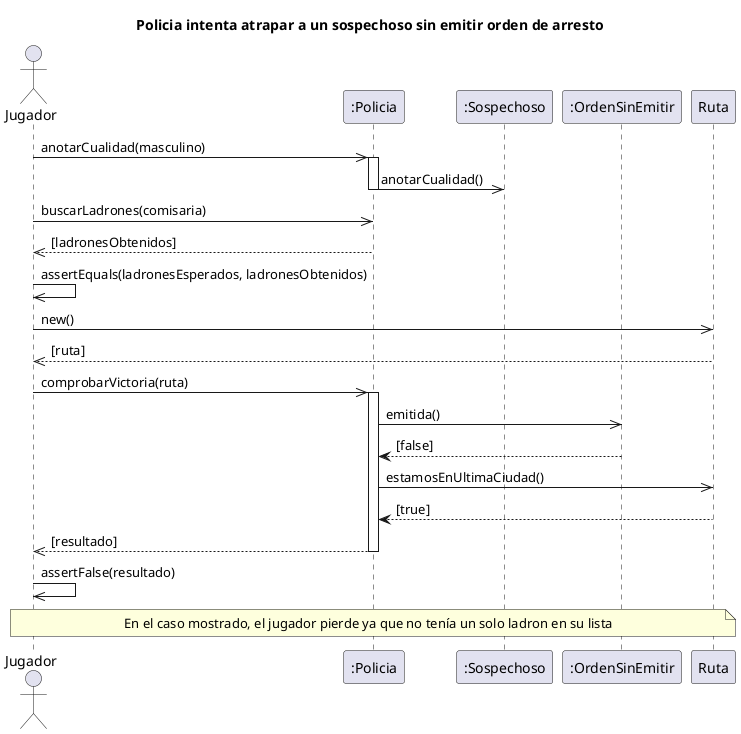 @startuml
title Policia intenta atrapar a un sospechoso sin emitir orden de arresto

actor "Jugador" as AlgoThief
participant ":Policia" as Policia
participant ":Sospechoso" as Sospechoso
participant ":OrdenSinEmitir" as Orden
AlgoThief ->> Policia : anotarCualidad(masculino)
activate Policia
    Policia ->> Sospechoso : anotarCualidad()
deactivate Policia
AlgoThief ->> Policia : buscarLadrones(comisaria)
return[ladronesObtenidos]
AlgoThief ->> AlgoThief : assertEquals(ladronesEsperados, ladronesObtenidos)

AlgoThief ->> Ruta : new()
return[ruta]
AlgoThief ->> Policia : comprobarVictoria(ruta)
activate Policia
    Policia ->> Orden : emitida()
    Orden --> Policia : [false]
    Policia ->> Ruta : estamosEnUltimaCiudad()
    Ruta --> Policia : [true]
    return[resultado]
deactivate Policia

AlgoThief ->> AlgoThief : assertFalse(resultado)
note across: En el caso mostrado, el jugador pierde ya que no tenía un solo ladron en su lista
@enduml